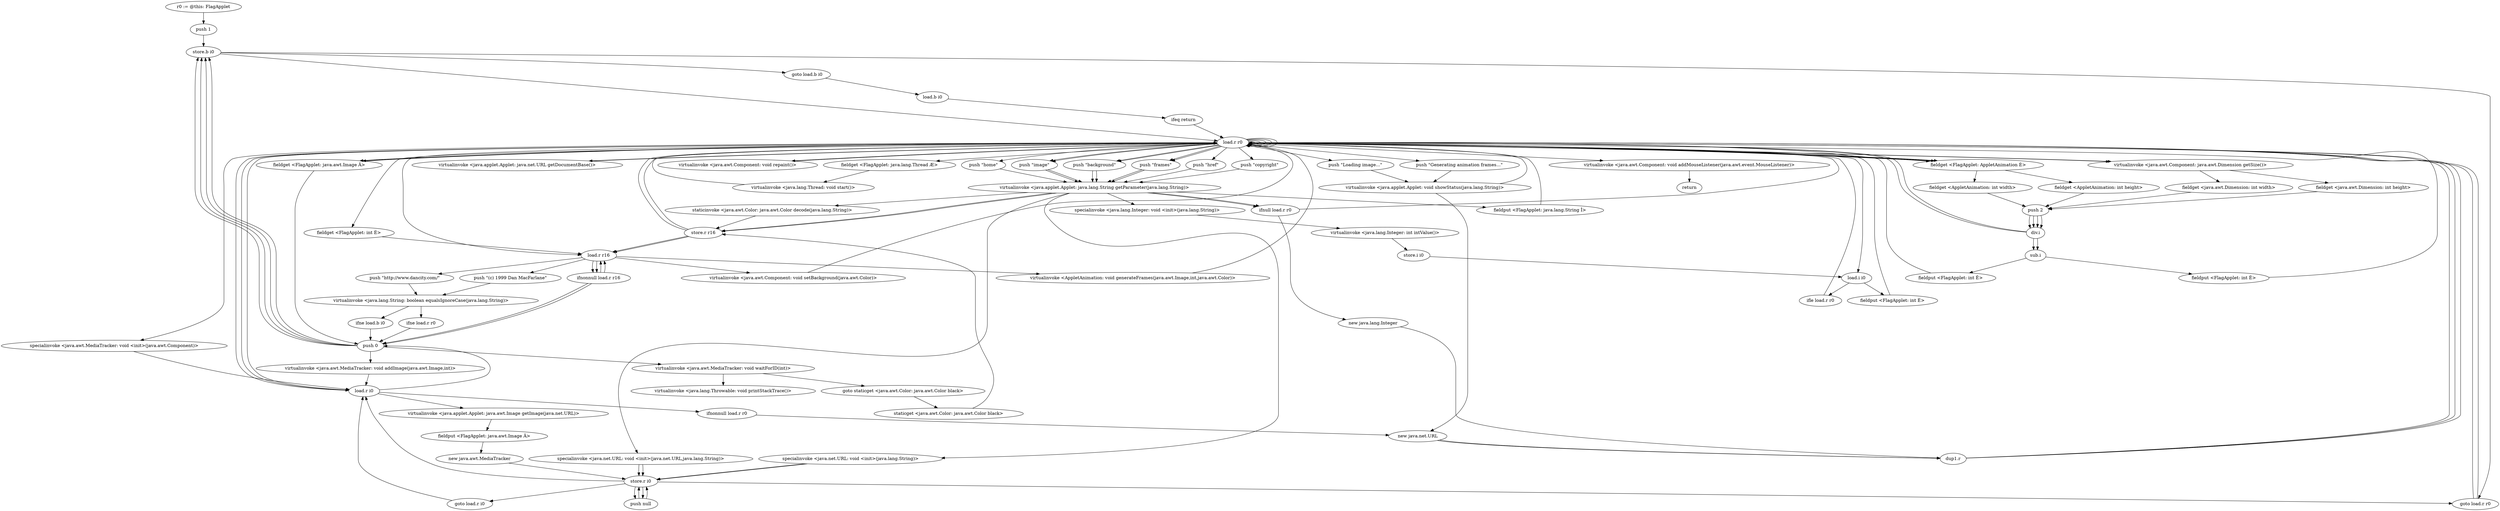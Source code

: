 digraph "" {
    "r0 := @this: FlagApplet"
    "push 1"
    "r0 := @this: FlagApplet"->"push 1";
    "store.b i0"
    "push 1"->"store.b i0";
    "load.r r0"
    "store.b i0"->"load.r r0";
    "push \"copyright\""
    "load.r r0"->"push \"copyright\"";
    "virtualinvoke <java.applet.Applet: java.lang.String getParameter(java.lang.String)>"
    "push \"copyright\""->"virtualinvoke <java.applet.Applet: java.lang.String getParameter(java.lang.String)>";
    "store.r r16"
    "virtualinvoke <java.applet.Applet: java.lang.String getParameter(java.lang.String)>"->"store.r r16";
    "load.r r16"
    "store.r r16"->"load.r r16";
    "ifnonnull load.r r16"
    "load.r r16"->"ifnonnull load.r r16";
    "push 0"
    "ifnonnull load.r r16"->"push 0";
    "push 0"->"store.b i0";
    "goto load.r r0"
    "store.b i0"->"goto load.r r0";
    "goto load.r r0"->"load.r r0";
    "push \"home\""
    "load.r r0"->"push \"home\"";
    "push \"home\""->"virtualinvoke <java.applet.Applet: java.lang.String getParameter(java.lang.String)>";
    "virtualinvoke <java.applet.Applet: java.lang.String getParameter(java.lang.String)>"->"store.r r16";
    "store.r r16"->"load.r r16";
    "load.r r16"->"ifnonnull load.r r16";
    "ifnonnull load.r r16"->"push 0";
    "push 0"->"store.b i0";
    "goto load.b i0"
    "store.b i0"->"goto load.b i0";
    "load.b i0"
    "goto load.b i0"->"load.b i0";
    "ifeq return"
    "load.b i0"->"ifeq return";
    "ifeq return"->"load.r r0";
    "push \"Loading image...\""
    "load.r r0"->"push \"Loading image...\"";
    "virtualinvoke <java.applet.Applet: void showStatus(java.lang.String)>"
    "push \"Loading image...\""->"virtualinvoke <java.applet.Applet: void showStatus(java.lang.String)>";
    "new java.net.URL"
    "virtualinvoke <java.applet.Applet: void showStatus(java.lang.String)>"->"new java.net.URL";
    "dup1.r"
    "new java.net.URL"->"dup1.r";
    "dup1.r"->"load.r r0";
    "push \"image\""
    "load.r r0"->"push \"image\"";
    "push \"image\""->"virtualinvoke <java.applet.Applet: java.lang.String getParameter(java.lang.String)>";
    "specialinvoke <java.net.URL: void <init>(java.lang.String)>"
    "virtualinvoke <java.applet.Applet: java.lang.String getParameter(java.lang.String)>"->"specialinvoke <java.net.URL: void <init>(java.lang.String)>";
    "store.r i0"
    "specialinvoke <java.net.URL: void <init>(java.lang.String)>"->"store.r i0";
    "goto load.r i0"
    "store.r i0"->"goto load.r i0";
    "load.r i0"
    "goto load.r i0"->"load.r i0";
    "ifnonnull load.r r0"
    "load.r i0"->"ifnonnull load.r r0";
    "ifnonnull load.r r0"->"new java.net.URL";
    "new java.net.URL"->"dup1.r";
    "dup1.r"->"load.r r0";
    "virtualinvoke <java.applet.Applet: java.net.URL getDocumentBase()>"
    "load.r r0"->"virtualinvoke <java.applet.Applet: java.net.URL getDocumentBase()>";
    "virtualinvoke <java.applet.Applet: java.net.URL getDocumentBase()>"->"load.r r0";
    "load.r r0"->"push \"image\"";
    "push \"image\""->"virtualinvoke <java.applet.Applet: java.lang.String getParameter(java.lang.String)>";
    "specialinvoke <java.net.URL: void <init>(java.net.URL,java.lang.String)>"
    "virtualinvoke <java.applet.Applet: java.lang.String getParameter(java.lang.String)>"->"specialinvoke <java.net.URL: void <init>(java.net.URL,java.lang.String)>";
    "specialinvoke <java.net.URL: void <init>(java.net.URL,java.lang.String)>"->"store.r i0";
    "store.r i0"->"goto load.r r0";
    "goto load.r r0"->"load.r r0";
    "load.r r0"->"load.r r0";
    "load.r r0"->"load.r i0";
    "virtualinvoke <java.applet.Applet: java.awt.Image getImage(java.net.URL)>"
    "load.r i0"->"virtualinvoke <java.applet.Applet: java.awt.Image getImage(java.net.URL)>";
    "fieldput <FlagApplet: java.awt.Image Ã>"
    "virtualinvoke <java.applet.Applet: java.awt.Image getImage(java.net.URL)>"->"fieldput <FlagApplet: java.awt.Image Ã>";
    "new java.awt.MediaTracker"
    "fieldput <FlagApplet: java.awt.Image Ã>"->"new java.awt.MediaTracker";
    "new java.awt.MediaTracker"->"store.r i0";
    "store.r i0"->"load.r i0";
    "load.r i0"->"load.r r0";
    "specialinvoke <java.awt.MediaTracker: void <init>(java.awt.Component)>"
    "load.r r0"->"specialinvoke <java.awt.MediaTracker: void <init>(java.awt.Component)>";
    "specialinvoke <java.awt.MediaTracker: void <init>(java.awt.Component)>"->"load.r i0";
    "load.r i0"->"load.r r0";
    "fieldget <FlagApplet: java.awt.Image Ã>"
    "load.r r0"->"fieldget <FlagApplet: java.awt.Image Ã>";
    "fieldget <FlagApplet: java.awt.Image Ã>"->"push 0";
    "virtualinvoke <java.awt.MediaTracker: void addImage(java.awt.Image,int)>"
    "push 0"->"virtualinvoke <java.awt.MediaTracker: void addImage(java.awt.Image,int)>";
    "virtualinvoke <java.awt.MediaTracker: void addImage(java.awt.Image,int)>"->"load.r i0";
    "load.r i0"->"push 0";
    "virtualinvoke <java.awt.MediaTracker: void waitForID(int)>"
    "push 0"->"virtualinvoke <java.awt.MediaTracker: void waitForID(int)>";
    "goto staticget <java.awt.Color: java.awt.Color black>"
    "virtualinvoke <java.awt.MediaTracker: void waitForID(int)>"->"goto staticget <java.awt.Color: java.awt.Color black>";
    "staticget <java.awt.Color: java.awt.Color black>"
    "goto staticget <java.awt.Color: java.awt.Color black>"->"staticget <java.awt.Color: java.awt.Color black>";
    "staticget <java.awt.Color: java.awt.Color black>"->"store.r r16";
    "store.r r16"->"load.r r0";
    "push \"background\""
    "load.r r0"->"push \"background\"";
    "push \"background\""->"virtualinvoke <java.applet.Applet: java.lang.String getParameter(java.lang.String)>";
    "ifnull load.r r0"
    "virtualinvoke <java.applet.Applet: java.lang.String getParameter(java.lang.String)>"->"ifnull load.r r0";
    "ifnull load.r r0"->"load.r r0";
    "load.r r0"->"push \"background\"";
    "push \"background\""->"virtualinvoke <java.applet.Applet: java.lang.String getParameter(java.lang.String)>";
    "staticinvoke <java.awt.Color: java.awt.Color decode(java.lang.String)>"
    "virtualinvoke <java.applet.Applet: java.lang.String getParameter(java.lang.String)>"->"staticinvoke <java.awt.Color: java.awt.Color decode(java.lang.String)>";
    "staticinvoke <java.awt.Color: java.awt.Color decode(java.lang.String)>"->"store.r r16";
    "store.r r16"->"load.r r0";
    "load.r r0"->"load.r r16";
    "virtualinvoke <java.awt.Component: void setBackground(java.awt.Color)>"
    "load.r r16"->"virtualinvoke <java.awt.Component: void setBackground(java.awt.Color)>";
    "virtualinvoke <java.awt.Component: void setBackground(java.awt.Color)>"->"load.r r0";
    "virtualinvoke <java.awt.Component: void repaint()>"
    "load.r r0"->"virtualinvoke <java.awt.Component: void repaint()>";
    "virtualinvoke <java.awt.Component: void repaint()>"->"load.r r0";
    "fieldget <FlagApplet: java.lang.Thread Æ>"
    "load.r r0"->"fieldget <FlagApplet: java.lang.Thread Æ>";
    "virtualinvoke <java.lang.Thread: void start()>"
    "fieldget <FlagApplet: java.lang.Thread Æ>"->"virtualinvoke <java.lang.Thread: void start()>";
    "virtualinvoke <java.lang.Thread: void start()>"->"load.r r0";
    "push \"Generating animation frames...\""
    "load.r r0"->"push \"Generating animation frames...\"";
    "push \"Generating animation frames...\""->"virtualinvoke <java.applet.Applet: void showStatus(java.lang.String)>";
    "virtualinvoke <java.applet.Applet: void showStatus(java.lang.String)>"->"load.r r0";
    "push \"frames\""
    "load.r r0"->"push \"frames\"";
    "push \"frames\""->"virtualinvoke <java.applet.Applet: java.lang.String getParameter(java.lang.String)>";
    "virtualinvoke <java.applet.Applet: java.lang.String getParameter(java.lang.String)>"->"ifnull load.r r0";
    "new java.lang.Integer"
    "ifnull load.r r0"->"new java.lang.Integer";
    "new java.lang.Integer"->"dup1.r";
    "dup1.r"->"load.r r0";
    "load.r r0"->"push \"frames\"";
    "push \"frames\""->"virtualinvoke <java.applet.Applet: java.lang.String getParameter(java.lang.String)>";
    "specialinvoke <java.lang.Integer: void <init>(java.lang.String)>"
    "virtualinvoke <java.applet.Applet: java.lang.String getParameter(java.lang.String)>"->"specialinvoke <java.lang.Integer: void <init>(java.lang.String)>";
    "virtualinvoke <java.lang.Integer: int intValue()>"
    "specialinvoke <java.lang.Integer: void <init>(java.lang.String)>"->"virtualinvoke <java.lang.Integer: int intValue()>";
    "store.i i0"
    "virtualinvoke <java.lang.Integer: int intValue()>"->"store.i i0";
    "load.i i0"
    "store.i i0"->"load.i i0";
    "ifle load.r r0"
    "load.i i0"->"ifle load.r r0";
    "ifle load.r r0"->"load.r r0";
    "load.r r0"->"load.i i0";
    "fieldput <FlagApplet: int É>"
    "load.i i0"->"fieldput <FlagApplet: int É>";
    "fieldput <FlagApplet: int É>"->"load.r r0";
    "fieldget <FlagApplet: AppletAnimation È>"
    "load.r r0"->"fieldget <FlagApplet: AppletAnimation È>";
    "fieldget <FlagApplet: AppletAnimation È>"->"load.r r0";
    "load.r r0"->"fieldget <FlagApplet: java.awt.Image Ã>";
    "fieldget <FlagApplet: java.awt.Image Ã>"->"load.r r0";
    "fieldget <FlagApplet: int É>"
    "load.r r0"->"fieldget <FlagApplet: int É>";
    "fieldget <FlagApplet: int É>"->"load.r r16";
    "virtualinvoke <AppletAnimation: void generateFrames(java.awt.Image,int,java.awt.Color)>"
    "load.r r16"->"virtualinvoke <AppletAnimation: void generateFrames(java.awt.Image,int,java.awt.Color)>";
    "virtualinvoke <AppletAnimation: void generateFrames(java.awt.Image,int,java.awt.Color)>"->"load.r r0";
    "load.r r0"->"load.r r0";
    "virtualinvoke <java.awt.Component: java.awt.Dimension getSize()>"
    "load.r r0"->"virtualinvoke <java.awt.Component: java.awt.Dimension getSize()>";
    "fieldget <java.awt.Dimension: int width>"
    "virtualinvoke <java.awt.Component: java.awt.Dimension getSize()>"->"fieldget <java.awt.Dimension: int width>";
    "push 2"
    "fieldget <java.awt.Dimension: int width>"->"push 2";
    "div.i"
    "push 2"->"div.i";
    "div.i"->"load.r r0";
    "load.r r0"->"fieldget <FlagApplet: AppletAnimation È>";
    "fieldget <AppletAnimation: int width>"
    "fieldget <FlagApplet: AppletAnimation È>"->"fieldget <AppletAnimation: int width>";
    "fieldget <AppletAnimation: int width>"->"push 2";
    "push 2"->"div.i";
    "sub.i"
    "div.i"->"sub.i";
    "fieldput <FlagApplet: int Ê>"
    "sub.i"->"fieldput <FlagApplet: int Ê>";
    "fieldput <FlagApplet: int Ê>"->"load.r r0";
    "load.r r0"->"load.r r0";
    "load.r r0"->"virtualinvoke <java.awt.Component: java.awt.Dimension getSize()>";
    "fieldget <java.awt.Dimension: int height>"
    "virtualinvoke <java.awt.Component: java.awt.Dimension getSize()>"->"fieldget <java.awt.Dimension: int height>";
    "fieldget <java.awt.Dimension: int height>"->"push 2";
    "push 2"->"div.i";
    "div.i"->"load.r r0";
    "load.r r0"->"fieldget <FlagApplet: AppletAnimation È>";
    "fieldget <AppletAnimation: int height>"
    "fieldget <FlagApplet: AppletAnimation È>"->"fieldget <AppletAnimation: int height>";
    "fieldget <AppletAnimation: int height>"->"push 2";
    "push 2"->"div.i";
    "div.i"->"sub.i";
    "fieldput <FlagApplet: int Ë>"
    "sub.i"->"fieldput <FlagApplet: int Ë>";
    "fieldput <FlagApplet: int Ë>"->"load.r r0";
    "load.r r0"->"load.r r0";
    "push \"href\""
    "load.r r0"->"push \"href\"";
    "push \"href\""->"virtualinvoke <java.applet.Applet: java.lang.String getParameter(java.lang.String)>";
    "fieldput <FlagApplet: java.lang.String Î>"
    "virtualinvoke <java.applet.Applet: java.lang.String getParameter(java.lang.String)>"->"fieldput <FlagApplet: java.lang.String Î>";
    "fieldput <FlagApplet: java.lang.String Î>"->"load.r r0";
    "load.r r0"->"load.r r0";
    "virtualinvoke <java.awt.Component: void addMouseListener(java.awt.event.MouseListener)>"
    "load.r r0"->"virtualinvoke <java.awt.Component: void addMouseListener(java.awt.event.MouseListener)>";
    "return"
    "virtualinvoke <java.awt.Component: void addMouseListener(java.awt.event.MouseListener)>"->"return";
    "virtualinvoke <java.lang.Throwable: void printStackTrace()>"
    "virtualinvoke <java.awt.MediaTracker: void waitForID(int)>"->"virtualinvoke <java.lang.Throwable: void printStackTrace()>";
    "specialinvoke <java.net.URL: void <init>(java.net.URL,java.lang.String)>"->"store.r i0";
    "push null"
    "store.r i0"->"push null";
    "push null"->"store.r i0";
    "specialinvoke <java.net.URL: void <init>(java.lang.String)>"->"store.r i0";
    "store.r i0"->"push null";
    "push null"->"store.r i0";
    "ifnonnull load.r r16"->"load.r r16";
    "push \"http://www.dancity.com/\""
    "load.r r16"->"push \"http://www.dancity.com/\"";
    "virtualinvoke <java.lang.String: boolean equalsIgnoreCase(java.lang.String)>"
    "push \"http://www.dancity.com/\""->"virtualinvoke <java.lang.String: boolean equalsIgnoreCase(java.lang.String)>";
    "ifne load.b i0"
    "virtualinvoke <java.lang.String: boolean equalsIgnoreCase(java.lang.String)>"->"ifne load.b i0";
    "ifne load.b i0"->"push 0";
    "push 0"->"store.b i0";
    "ifnonnull load.r r16"->"load.r r16";
    "push \"(c) 1999 Dan MacFarlane\""
    "load.r r16"->"push \"(c) 1999 Dan MacFarlane\"";
    "push \"(c) 1999 Dan MacFarlane\""->"virtualinvoke <java.lang.String: boolean equalsIgnoreCase(java.lang.String)>";
    "ifne load.r r0"
    "virtualinvoke <java.lang.String: boolean equalsIgnoreCase(java.lang.String)>"->"ifne load.r r0";
    "ifne load.r r0"->"push 0";
    "push 0"->"store.b i0";
}
